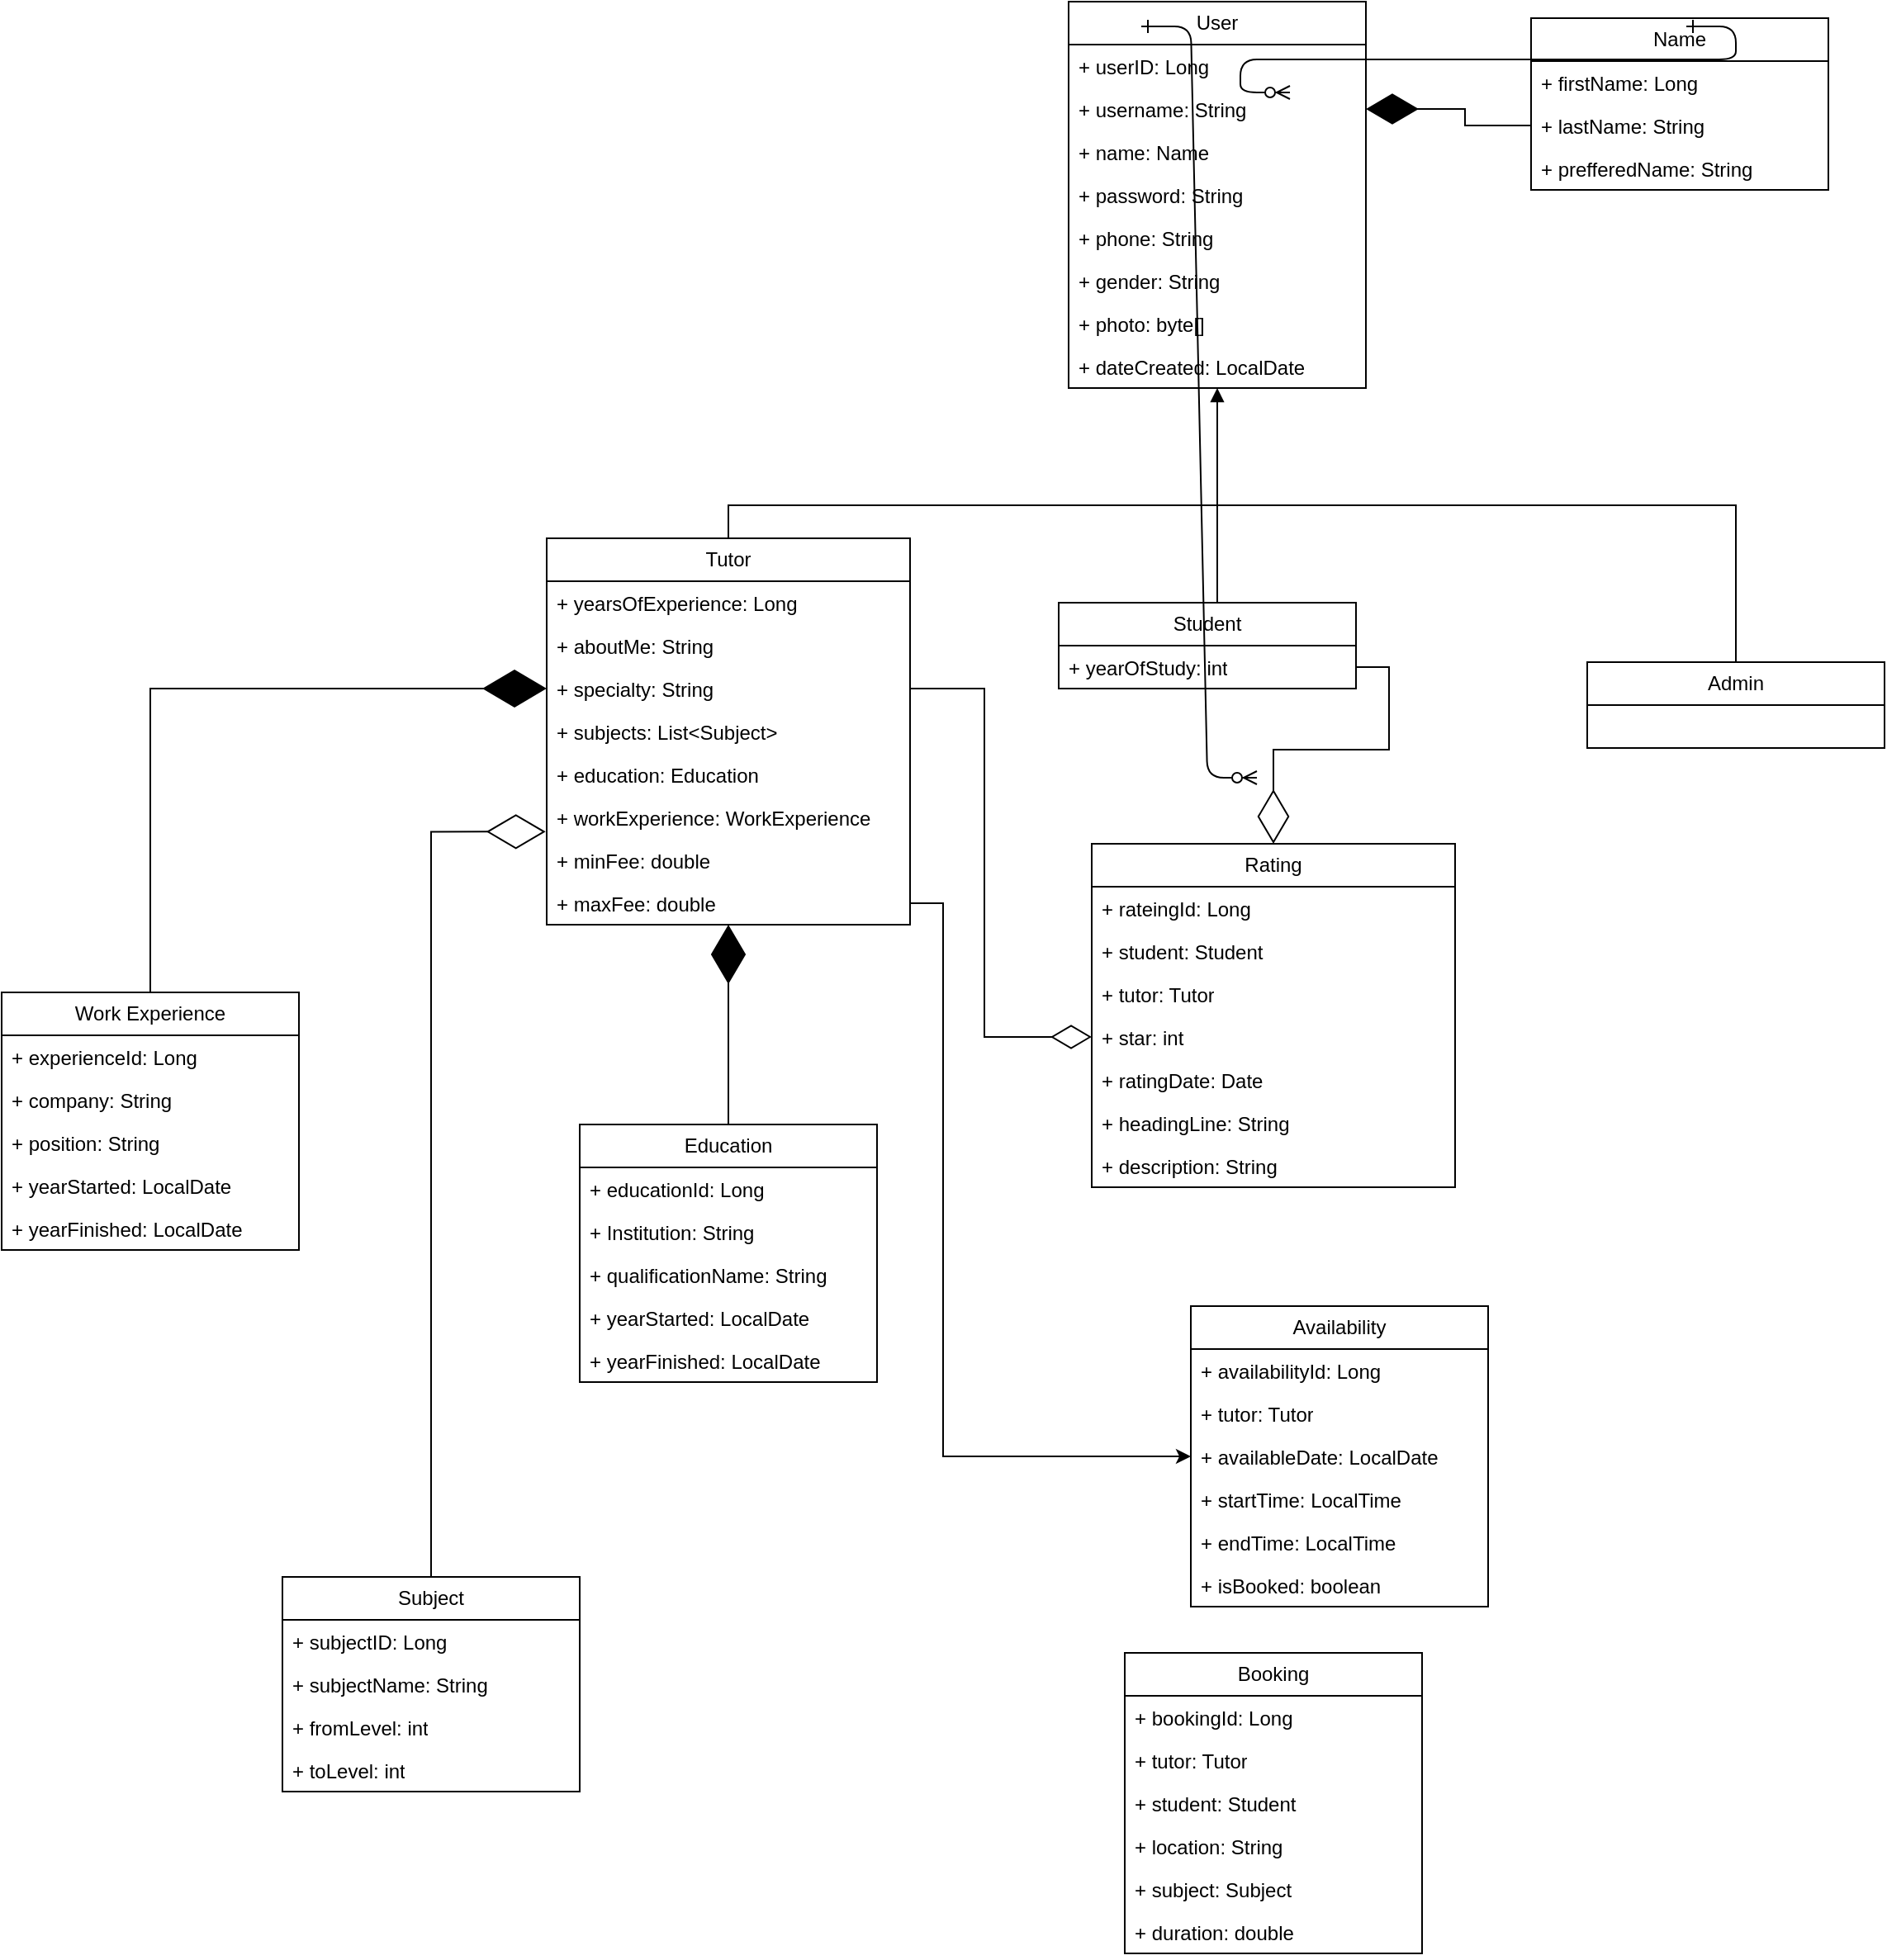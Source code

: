 <mxfile version="26.0.14">
  <diagram id="R2lEEEUBdFMjLlhIrx00" name="Page-1">
    <mxGraphModel dx="3183" dy="1160" grid="1" gridSize="10" guides="1" tooltips="1" connect="1" arrows="1" fold="1" page="1" pageScale="1" pageWidth="850" pageHeight="1100" math="0" shadow="0" extFonts="Permanent Marker^https://fonts.googleapis.com/css?family=Permanent+Marker">
      <root>
        <mxCell id="0" />
        <mxCell id="1" parent="0" />
        <mxCell id="C-vyLk0tnHw3VtMMgP7b-1" value="" style="edgeStyle=entityRelationEdgeStyle;endArrow=ERzeroToMany;startArrow=ERone;endFill=1;startFill=0;" parent="1" target="C-vyLk0tnHw3VtMMgP7b-6" edge="1">
          <mxGeometry width="100" height="100" relative="1" as="geometry">
            <mxPoint x="370" y="165" as="sourcePoint" />
            <mxPoint x="440" y="620" as="targetPoint" />
          </mxGeometry>
        </mxCell>
        <mxCell id="C-vyLk0tnHw3VtMMgP7b-12" value="" style="edgeStyle=entityRelationEdgeStyle;endArrow=ERzeroToMany;startArrow=ERone;endFill=1;startFill=0;" parent="1" target="C-vyLk0tnHw3VtMMgP7b-17" edge="1">
          <mxGeometry width="100" height="100" relative="1" as="geometry">
            <mxPoint x="700" y="165" as="sourcePoint" />
            <mxPoint x="460" y="205" as="targetPoint" />
          </mxGeometry>
        </mxCell>
        <mxCell id="Kp8IrU2oM8nuHVyXuGQP-1" value="" style="shape=partialRectangle;overflow=hidden;connectable=0;fillColor=none;top=0;left=0;bottom=0;right=0;" vertex="1" parent="1">
          <mxGeometry x="120" y="190" width="30" height="30" as="geometry">
            <mxRectangle width="30" height="30" as="alternateBounds" />
          </mxGeometry>
        </mxCell>
        <mxCell id="Kp8IrU2oM8nuHVyXuGQP-97" style="edgeStyle=orthogonalEdgeStyle;rounded=0;orthogonalLoop=1;jettySize=auto;html=1;endArrow=none;startFill=1;startArrow=block;" edge="1" parent="1" source="Kp8IrU2oM8nuHVyXuGQP-28" target="Kp8IrU2oM8nuHVyXuGQP-33">
          <mxGeometry relative="1" as="geometry">
            <mxPoint x="416" y="460" as="targetPoint" />
            <Array as="points">
              <mxPoint x="416" y="470" />
              <mxPoint x="416" y="470" />
            </Array>
          </mxGeometry>
        </mxCell>
        <mxCell id="Kp8IrU2oM8nuHVyXuGQP-28" value="User" style="swimlane;fontStyle=0;childLayout=stackLayout;horizontal=1;startSize=26;fillColor=none;horizontalStack=0;resizeParent=1;resizeParentMax=0;resizeLast=0;collapsible=1;marginBottom=0;whiteSpace=wrap;html=1;" vertex="1" parent="1">
          <mxGeometry x="326" y="150" width="180" height="234" as="geometry" />
        </mxCell>
        <mxCell id="Kp8IrU2oM8nuHVyXuGQP-29" value="+ userID: Long" style="text;strokeColor=none;fillColor=none;align=left;verticalAlign=top;spacingLeft=4;spacingRight=4;overflow=hidden;rotatable=0;points=[[0,0.5],[1,0.5]];portConstraint=eastwest;whiteSpace=wrap;html=1;" vertex="1" parent="Kp8IrU2oM8nuHVyXuGQP-28">
          <mxGeometry y="26" width="180" height="26" as="geometry" />
        </mxCell>
        <mxCell id="Kp8IrU2oM8nuHVyXuGQP-30" value="+ username: String" style="text;strokeColor=none;fillColor=none;align=left;verticalAlign=top;spacingLeft=4;spacingRight=4;overflow=hidden;rotatable=0;points=[[0,0.5],[1,0.5]];portConstraint=eastwest;whiteSpace=wrap;html=1;" vertex="1" parent="Kp8IrU2oM8nuHVyXuGQP-28">
          <mxGeometry y="52" width="180" height="26" as="geometry" />
        </mxCell>
        <mxCell id="Kp8IrU2oM8nuHVyXuGQP-49" value="+ name: Name" style="text;strokeColor=none;fillColor=none;align=left;verticalAlign=top;spacingLeft=4;spacingRight=4;overflow=hidden;rotatable=0;points=[[0,0.5],[1,0.5]];portConstraint=eastwest;whiteSpace=wrap;html=1;" vertex="1" parent="Kp8IrU2oM8nuHVyXuGQP-28">
          <mxGeometry y="78" width="180" height="26" as="geometry" />
        </mxCell>
        <mxCell id="Kp8IrU2oM8nuHVyXuGQP-31" value="+ password: String" style="text;strokeColor=none;fillColor=none;align=left;verticalAlign=top;spacingLeft=4;spacingRight=4;overflow=hidden;rotatable=0;points=[[0,0.5],[1,0.5]];portConstraint=eastwest;whiteSpace=wrap;html=1;" vertex="1" parent="Kp8IrU2oM8nuHVyXuGQP-28">
          <mxGeometry y="104" width="180" height="26" as="geometry" />
        </mxCell>
        <mxCell id="Kp8IrU2oM8nuHVyXuGQP-98" value="+ phone: String" style="text;strokeColor=none;fillColor=none;align=left;verticalAlign=top;spacingLeft=4;spacingRight=4;overflow=hidden;rotatable=0;points=[[0,0.5],[1,0.5]];portConstraint=eastwest;whiteSpace=wrap;html=1;" vertex="1" parent="Kp8IrU2oM8nuHVyXuGQP-28">
          <mxGeometry y="130" width="180" height="26" as="geometry" />
        </mxCell>
        <mxCell id="Kp8IrU2oM8nuHVyXuGQP-106" value="+ gender: String" style="text;strokeColor=none;fillColor=none;align=left;verticalAlign=top;spacingLeft=4;spacingRight=4;overflow=hidden;rotatable=0;points=[[0,0.5],[1,0.5]];portConstraint=eastwest;whiteSpace=wrap;html=1;" vertex="1" parent="Kp8IrU2oM8nuHVyXuGQP-28">
          <mxGeometry y="156" width="180" height="26" as="geometry" />
        </mxCell>
        <mxCell id="Kp8IrU2oM8nuHVyXuGQP-63" value="+ photo: byte[]" style="text;strokeColor=none;fillColor=none;align=left;verticalAlign=top;spacingLeft=4;spacingRight=4;overflow=hidden;rotatable=0;points=[[0,0.5],[1,0.5]];portConstraint=eastwest;whiteSpace=wrap;html=1;" vertex="1" parent="Kp8IrU2oM8nuHVyXuGQP-28">
          <mxGeometry y="182" width="180" height="26" as="geometry" />
        </mxCell>
        <mxCell id="Kp8IrU2oM8nuHVyXuGQP-56" value="+ dateCreated: LocalDate" style="text;strokeColor=none;fillColor=none;align=left;verticalAlign=top;spacingLeft=4;spacingRight=4;overflow=hidden;rotatable=0;points=[[0,0.5],[1,0.5]];portConstraint=eastwest;whiteSpace=wrap;html=1;" vertex="1" parent="Kp8IrU2oM8nuHVyXuGQP-28">
          <mxGeometry y="208" width="180" height="26" as="geometry" />
        </mxCell>
        <mxCell id="Kp8IrU2oM8nuHVyXuGQP-33" value="Student" style="swimlane;fontStyle=0;childLayout=stackLayout;horizontal=1;startSize=26;fillColor=none;horizontalStack=0;resizeParent=1;resizeParentMax=0;resizeLast=0;collapsible=1;marginBottom=0;whiteSpace=wrap;html=1;" vertex="1" parent="1">
          <mxGeometry x="320" y="514" width="180" height="52" as="geometry" />
        </mxCell>
        <mxCell id="Kp8IrU2oM8nuHVyXuGQP-34" value="+ yearOfStudy: int" style="text;strokeColor=none;fillColor=none;align=left;verticalAlign=top;spacingLeft=4;spacingRight=4;overflow=hidden;rotatable=0;points=[[0,0.5],[1,0.5]];portConstraint=eastwest;whiteSpace=wrap;html=1;" vertex="1" parent="Kp8IrU2oM8nuHVyXuGQP-33">
          <mxGeometry y="26" width="180" height="26" as="geometry" />
        </mxCell>
        <mxCell id="Kp8IrU2oM8nuHVyXuGQP-37" value="Admin" style="swimlane;fontStyle=0;childLayout=stackLayout;horizontal=1;startSize=26;fillColor=none;horizontalStack=0;resizeParent=1;resizeParentMax=0;resizeLast=0;collapsible=1;marginBottom=0;whiteSpace=wrap;html=1;" vertex="1" parent="1">
          <mxGeometry x="640" y="550" width="180" height="52" as="geometry" />
        </mxCell>
        <mxCell id="Kp8IrU2oM8nuHVyXuGQP-85" style="edgeStyle=orthogonalEdgeStyle;rounded=0;orthogonalLoop=1;jettySize=auto;html=1;entryX=0.5;entryY=0;entryDx=0;entryDy=0;endArrow=none;startFill=1;startArrow=diamondThin;targetPerimeterSpacing=8;sourcePerimeterSpacing=0;startSize=33;" edge="1" parent="1" source="Kp8IrU2oM8nuHVyXuGQP-41" target="Kp8IrU2oM8nuHVyXuGQP-64">
          <mxGeometry relative="1" as="geometry" />
        </mxCell>
        <mxCell id="Kp8IrU2oM8nuHVyXuGQP-96" style="edgeStyle=orthogonalEdgeStyle;rounded=0;orthogonalLoop=1;jettySize=auto;html=1;exitX=0.5;exitY=0;exitDx=0;exitDy=0;entryX=0.5;entryY=0;entryDx=0;entryDy=0;endArrow=none;startFill=0;" edge="1" parent="1" source="Kp8IrU2oM8nuHVyXuGQP-41" target="Kp8IrU2oM8nuHVyXuGQP-37">
          <mxGeometry relative="1" as="geometry">
            <mxPoint x="100" y="460" as="sourcePoint" />
            <mxPoint x="730" y="535" as="targetPoint" />
          </mxGeometry>
        </mxCell>
        <mxCell id="Kp8IrU2oM8nuHVyXuGQP-41" value="Tutor" style="swimlane;fontStyle=0;childLayout=stackLayout;horizontal=1;startSize=26;fillColor=none;horizontalStack=0;resizeParent=1;resizeParentMax=0;resizeLast=0;collapsible=1;marginBottom=0;whiteSpace=wrap;html=1;" vertex="1" parent="1">
          <mxGeometry x="10" y="475" width="220" height="234" as="geometry" />
        </mxCell>
        <mxCell id="Kp8IrU2oM8nuHVyXuGQP-42" value="+ yearsOfExperience: Long" style="text;strokeColor=none;fillColor=none;align=left;verticalAlign=top;spacingLeft=4;spacingRight=4;overflow=hidden;rotatable=0;points=[[0,0.5],[1,0.5]];portConstraint=eastwest;whiteSpace=wrap;html=1;" vertex="1" parent="Kp8IrU2oM8nuHVyXuGQP-41">
          <mxGeometry y="26" width="220" height="26" as="geometry" />
        </mxCell>
        <mxCell id="Kp8IrU2oM8nuHVyXuGQP-43" value="+ aboutMe: String" style="text;strokeColor=none;fillColor=none;align=left;verticalAlign=top;spacingLeft=4;spacingRight=4;overflow=hidden;rotatable=0;points=[[0,0.5],[1,0.5]];portConstraint=eastwest;whiteSpace=wrap;html=1;" vertex="1" parent="Kp8IrU2oM8nuHVyXuGQP-41">
          <mxGeometry y="52" width="220" height="26" as="geometry" />
        </mxCell>
        <mxCell id="Kp8IrU2oM8nuHVyXuGQP-79" value="+ specialty: String" style="text;strokeColor=none;fillColor=none;align=left;verticalAlign=top;spacingLeft=4;spacingRight=4;overflow=hidden;rotatable=0;points=[[0,0.5],[1,0.5]];portConstraint=eastwest;whiteSpace=wrap;html=1;" vertex="1" parent="Kp8IrU2oM8nuHVyXuGQP-41">
          <mxGeometry y="78" width="220" height="26" as="geometry" />
        </mxCell>
        <mxCell id="Kp8IrU2oM8nuHVyXuGQP-107" value="+ subjects: List&amp;lt;Subject&amp;gt;" style="text;strokeColor=none;fillColor=none;align=left;verticalAlign=top;spacingLeft=4;spacingRight=4;overflow=hidden;rotatable=0;points=[[0,0.5],[1,0.5]];portConstraint=eastwest;whiteSpace=wrap;html=1;" vertex="1" parent="Kp8IrU2oM8nuHVyXuGQP-41">
          <mxGeometry y="104" width="220" height="26" as="geometry" />
        </mxCell>
        <mxCell id="Kp8IrU2oM8nuHVyXuGQP-70" value="+ education: Education" style="text;strokeColor=none;fillColor=none;align=left;verticalAlign=top;spacingLeft=4;spacingRight=4;overflow=hidden;rotatable=0;points=[[0,0.5],[1,0.5]];portConstraint=eastwest;whiteSpace=wrap;html=1;" vertex="1" parent="Kp8IrU2oM8nuHVyXuGQP-41">
          <mxGeometry y="130" width="220" height="26" as="geometry" />
        </mxCell>
        <mxCell id="Kp8IrU2oM8nuHVyXuGQP-108" value="+ workExperience: WorkExperience" style="text;strokeColor=none;fillColor=none;align=left;verticalAlign=top;spacingLeft=4;spacingRight=4;overflow=hidden;rotatable=0;points=[[0,0.5],[1,0.5]];portConstraint=eastwest;whiteSpace=wrap;html=1;" vertex="1" parent="Kp8IrU2oM8nuHVyXuGQP-41">
          <mxGeometry y="156" width="220" height="26" as="geometry" />
        </mxCell>
        <mxCell id="Kp8IrU2oM8nuHVyXuGQP-80" value="+ minFee: double" style="text;strokeColor=none;fillColor=none;align=left;verticalAlign=top;spacingLeft=4;spacingRight=4;overflow=hidden;rotatable=0;points=[[0,0.5],[1,0.5]];portConstraint=eastwest;whiteSpace=wrap;html=1;" vertex="1" parent="Kp8IrU2oM8nuHVyXuGQP-41">
          <mxGeometry y="182" width="220" height="26" as="geometry" />
        </mxCell>
        <mxCell id="Kp8IrU2oM8nuHVyXuGQP-81" value="+ maxFee: double" style="text;strokeColor=none;fillColor=none;align=left;verticalAlign=top;spacingLeft=4;spacingRight=4;overflow=hidden;rotatable=0;points=[[0,0.5],[1,0.5]];portConstraint=eastwest;whiteSpace=wrap;html=1;" vertex="1" parent="Kp8IrU2oM8nuHVyXuGQP-41">
          <mxGeometry y="208" width="220" height="26" as="geometry" />
        </mxCell>
        <mxCell id="Kp8IrU2oM8nuHVyXuGQP-45" value="Subject" style="swimlane;fontStyle=0;childLayout=stackLayout;horizontal=1;startSize=26;fillColor=none;horizontalStack=0;resizeParent=1;resizeParentMax=0;resizeLast=0;collapsible=1;marginBottom=0;whiteSpace=wrap;html=1;" vertex="1" parent="1">
          <mxGeometry x="-150" y="1104" width="180" height="130" as="geometry" />
        </mxCell>
        <mxCell id="Kp8IrU2oM8nuHVyXuGQP-46" value="+ subjectID: Long" style="text;strokeColor=none;fillColor=none;align=left;verticalAlign=top;spacingLeft=4;spacingRight=4;overflow=hidden;rotatable=0;points=[[0,0.5],[1,0.5]];portConstraint=eastwest;whiteSpace=wrap;html=1;" vertex="1" parent="Kp8IrU2oM8nuHVyXuGQP-45">
          <mxGeometry y="26" width="180" height="26" as="geometry" />
        </mxCell>
        <mxCell id="Kp8IrU2oM8nuHVyXuGQP-77" value="+ subjectName: String" style="text;strokeColor=none;fillColor=none;align=left;verticalAlign=top;spacingLeft=4;spacingRight=4;overflow=hidden;rotatable=0;points=[[0,0.5],[1,0.5]];portConstraint=eastwest;whiteSpace=wrap;html=1;" vertex="1" parent="Kp8IrU2oM8nuHVyXuGQP-45">
          <mxGeometry y="52" width="180" height="26" as="geometry" />
        </mxCell>
        <mxCell id="Kp8IrU2oM8nuHVyXuGQP-71" value="+ fromLevel: int" style="text;strokeColor=none;fillColor=none;align=left;verticalAlign=top;spacingLeft=4;spacingRight=4;overflow=hidden;rotatable=0;points=[[0,0.5],[1,0.5]];portConstraint=eastwest;whiteSpace=wrap;html=1;" vertex="1" parent="Kp8IrU2oM8nuHVyXuGQP-45">
          <mxGeometry y="78" width="180" height="26" as="geometry" />
        </mxCell>
        <mxCell id="Kp8IrU2oM8nuHVyXuGQP-78" value="+ toLevel: int" style="text;strokeColor=none;fillColor=none;align=left;verticalAlign=top;spacingLeft=4;spacingRight=4;overflow=hidden;rotatable=0;points=[[0,0.5],[1,0.5]];portConstraint=eastwest;whiteSpace=wrap;html=1;" vertex="1" parent="Kp8IrU2oM8nuHVyXuGQP-45">
          <mxGeometry y="104" width="180" height="26" as="geometry" />
        </mxCell>
        <mxCell id="Kp8IrU2oM8nuHVyXuGQP-50" value="Name" style="swimlane;fontStyle=0;childLayout=stackLayout;horizontal=1;startSize=26;fillColor=none;horizontalStack=0;resizeParent=1;resizeParentMax=0;resizeLast=0;collapsible=1;marginBottom=0;whiteSpace=wrap;html=1;" vertex="1" parent="1">
          <mxGeometry x="606" y="160" width="180" height="104" as="geometry" />
        </mxCell>
        <mxCell id="Kp8IrU2oM8nuHVyXuGQP-51" value="+ firstName: Long" style="text;strokeColor=none;fillColor=none;align=left;verticalAlign=top;spacingLeft=4;spacingRight=4;overflow=hidden;rotatable=0;points=[[0,0.5],[1,0.5]];portConstraint=eastwest;whiteSpace=wrap;html=1;" vertex="1" parent="Kp8IrU2oM8nuHVyXuGQP-50">
          <mxGeometry y="26" width="180" height="26" as="geometry" />
        </mxCell>
        <mxCell id="Kp8IrU2oM8nuHVyXuGQP-52" value="+ lastName: String" style="text;strokeColor=none;fillColor=none;align=left;verticalAlign=top;spacingLeft=4;spacingRight=4;overflow=hidden;rotatable=0;points=[[0,0.5],[1,0.5]];portConstraint=eastwest;whiteSpace=wrap;html=1;" vertex="1" parent="Kp8IrU2oM8nuHVyXuGQP-50">
          <mxGeometry y="52" width="180" height="26" as="geometry" />
        </mxCell>
        <mxCell id="Kp8IrU2oM8nuHVyXuGQP-53" value="+ prefferedName: String" style="text;strokeColor=none;fillColor=none;align=left;verticalAlign=top;spacingLeft=4;spacingRight=4;overflow=hidden;rotatable=0;points=[[0,0.5],[1,0.5]];portConstraint=eastwest;whiteSpace=wrap;html=1;" vertex="1" parent="Kp8IrU2oM8nuHVyXuGQP-50">
          <mxGeometry y="78" width="180" height="26" as="geometry" />
        </mxCell>
        <mxCell id="Kp8IrU2oM8nuHVyXuGQP-55" style="edgeStyle=orthogonalEdgeStyle;rounded=0;orthogonalLoop=1;jettySize=auto;html=1;entryX=1;entryY=0.5;entryDx=0;entryDy=0;endArrow=diamondThin;endFill=1;endSize=29;" edge="1" parent="1" source="Kp8IrU2oM8nuHVyXuGQP-52" target="Kp8IrU2oM8nuHVyXuGQP-30">
          <mxGeometry relative="1" as="geometry" />
        </mxCell>
        <mxCell id="Kp8IrU2oM8nuHVyXuGQP-57" value="Booking" style="swimlane;fontStyle=0;childLayout=stackLayout;horizontal=1;startSize=26;fillColor=none;horizontalStack=0;resizeParent=1;resizeParentMax=0;resizeLast=0;collapsible=1;marginBottom=0;whiteSpace=wrap;html=1;" vertex="1" parent="1">
          <mxGeometry x="360" y="1150" width="180" height="182" as="geometry" />
        </mxCell>
        <mxCell id="Kp8IrU2oM8nuHVyXuGQP-58" value="+ bookingId: Long" style="text;strokeColor=none;fillColor=none;align=left;verticalAlign=top;spacingLeft=4;spacingRight=4;overflow=hidden;rotatable=0;points=[[0,0.5],[1,0.5]];portConstraint=eastwest;whiteSpace=wrap;html=1;" vertex="1" parent="Kp8IrU2oM8nuHVyXuGQP-57">
          <mxGeometry y="26" width="180" height="26" as="geometry" />
        </mxCell>
        <mxCell id="Kp8IrU2oM8nuHVyXuGQP-59" value="+ tutor: Tutor" style="text;strokeColor=none;fillColor=none;align=left;verticalAlign=top;spacingLeft=4;spacingRight=4;overflow=hidden;rotatable=0;points=[[0,0.5],[1,0.5]];portConstraint=eastwest;whiteSpace=wrap;html=1;" vertex="1" parent="Kp8IrU2oM8nuHVyXuGQP-57">
          <mxGeometry y="52" width="180" height="26" as="geometry" />
        </mxCell>
        <mxCell id="Kp8IrU2oM8nuHVyXuGQP-62" value="+ student: Student" style="text;strokeColor=none;fillColor=none;align=left;verticalAlign=top;spacingLeft=4;spacingRight=4;overflow=hidden;rotatable=0;points=[[0,0.5],[1,0.5]];portConstraint=eastwest;whiteSpace=wrap;html=1;" vertex="1" parent="Kp8IrU2oM8nuHVyXuGQP-57">
          <mxGeometry y="78" width="180" height="26" as="geometry" />
        </mxCell>
        <mxCell id="Kp8IrU2oM8nuHVyXuGQP-60" value="+ location: String" style="text;strokeColor=none;fillColor=none;align=left;verticalAlign=top;spacingLeft=4;spacingRight=4;overflow=hidden;rotatable=0;points=[[0,0.5],[1,0.5]];portConstraint=eastwest;whiteSpace=wrap;html=1;" vertex="1" parent="Kp8IrU2oM8nuHVyXuGQP-57">
          <mxGeometry y="104" width="180" height="26" as="geometry" />
        </mxCell>
        <mxCell id="Kp8IrU2oM8nuHVyXuGQP-86" value="+ subject: Subject" style="text;strokeColor=none;fillColor=none;align=left;verticalAlign=top;spacingLeft=4;spacingRight=4;overflow=hidden;rotatable=0;points=[[0,0.5],[1,0.5]];portConstraint=eastwest;whiteSpace=wrap;html=1;" vertex="1" parent="Kp8IrU2oM8nuHVyXuGQP-57">
          <mxGeometry y="130" width="180" height="26" as="geometry" />
        </mxCell>
        <mxCell id="Kp8IrU2oM8nuHVyXuGQP-61" value="+ duration: double" style="text;strokeColor=none;fillColor=none;align=left;verticalAlign=top;spacingLeft=4;spacingRight=4;overflow=hidden;rotatable=0;points=[[0,0.5],[1,0.5]];portConstraint=eastwest;whiteSpace=wrap;html=1;" vertex="1" parent="Kp8IrU2oM8nuHVyXuGQP-57">
          <mxGeometry y="156" width="180" height="26" as="geometry" />
        </mxCell>
        <mxCell id="Kp8IrU2oM8nuHVyXuGQP-64" value="Education" style="swimlane;fontStyle=0;childLayout=stackLayout;horizontal=1;startSize=26;fillColor=none;horizontalStack=0;resizeParent=1;resizeParentMax=0;resizeLast=0;collapsible=1;marginBottom=0;whiteSpace=wrap;html=1;" vertex="1" parent="1">
          <mxGeometry x="30" y="830" width="180" height="156" as="geometry" />
        </mxCell>
        <mxCell id="Kp8IrU2oM8nuHVyXuGQP-65" value="+ educationId: Long" style="text;strokeColor=none;fillColor=none;align=left;verticalAlign=top;spacingLeft=4;spacingRight=4;overflow=hidden;rotatable=0;points=[[0,0.5],[1,0.5]];portConstraint=eastwest;whiteSpace=wrap;html=1;" vertex="1" parent="Kp8IrU2oM8nuHVyXuGQP-64">
          <mxGeometry y="26" width="180" height="26" as="geometry" />
        </mxCell>
        <mxCell id="Kp8IrU2oM8nuHVyXuGQP-66" value="+ Institution: String" style="text;strokeColor=none;fillColor=none;align=left;verticalAlign=top;spacingLeft=4;spacingRight=4;overflow=hidden;rotatable=0;points=[[0,0.5],[1,0.5]];portConstraint=eastwest;whiteSpace=wrap;html=1;" vertex="1" parent="Kp8IrU2oM8nuHVyXuGQP-64">
          <mxGeometry y="52" width="180" height="26" as="geometry" />
        </mxCell>
        <mxCell id="Kp8IrU2oM8nuHVyXuGQP-69" value="+ qualificationName: String" style="text;strokeColor=none;fillColor=none;align=left;verticalAlign=top;spacingLeft=4;spacingRight=4;overflow=hidden;rotatable=0;points=[[0,0.5],[1,0.5]];portConstraint=eastwest;whiteSpace=wrap;html=1;" vertex="1" parent="Kp8IrU2oM8nuHVyXuGQP-64">
          <mxGeometry y="78" width="180" height="26" as="geometry" />
        </mxCell>
        <mxCell id="Kp8IrU2oM8nuHVyXuGQP-67" value="+ yearStarted: LocalDate" style="text;strokeColor=none;fillColor=none;align=left;verticalAlign=top;spacingLeft=4;spacingRight=4;overflow=hidden;rotatable=0;points=[[0,0.5],[1,0.5]];portConstraint=eastwest;whiteSpace=wrap;html=1;" vertex="1" parent="Kp8IrU2oM8nuHVyXuGQP-64">
          <mxGeometry y="104" width="180" height="26" as="geometry" />
        </mxCell>
        <mxCell id="Kp8IrU2oM8nuHVyXuGQP-68" value="+ yearFinished: LocalDate" style="text;strokeColor=none;fillColor=none;align=left;verticalAlign=top;spacingLeft=4;spacingRight=4;overflow=hidden;rotatable=0;points=[[0,0.5],[1,0.5]];portConstraint=eastwest;whiteSpace=wrap;html=1;" vertex="1" parent="Kp8IrU2oM8nuHVyXuGQP-64">
          <mxGeometry y="130" width="180" height="26" as="geometry" />
        </mxCell>
        <mxCell id="Kp8IrU2oM8nuHVyXuGQP-88" value="Availability" style="swimlane;fontStyle=0;childLayout=stackLayout;horizontal=1;startSize=26;fillColor=none;horizontalStack=0;resizeParent=1;resizeParentMax=0;resizeLast=0;collapsible=1;marginBottom=0;whiteSpace=wrap;html=1;" vertex="1" parent="1">
          <mxGeometry x="400" y="940" width="180" height="182" as="geometry" />
        </mxCell>
        <mxCell id="Kp8IrU2oM8nuHVyXuGQP-89" value="+ availabilityId: Long" style="text;strokeColor=none;fillColor=none;align=left;verticalAlign=top;spacingLeft=4;spacingRight=4;overflow=hidden;rotatable=0;points=[[0,0.5],[1,0.5]];portConstraint=eastwest;whiteSpace=wrap;html=1;" vertex="1" parent="Kp8IrU2oM8nuHVyXuGQP-88">
          <mxGeometry y="26" width="180" height="26" as="geometry" />
        </mxCell>
        <mxCell id="Kp8IrU2oM8nuHVyXuGQP-90" value="+ tutor: Tutor" style="text;strokeColor=none;fillColor=none;align=left;verticalAlign=top;spacingLeft=4;spacingRight=4;overflow=hidden;rotatable=0;points=[[0,0.5],[1,0.5]];portConstraint=eastwest;whiteSpace=wrap;html=1;" vertex="1" parent="Kp8IrU2oM8nuHVyXuGQP-88">
          <mxGeometry y="52" width="180" height="26" as="geometry" />
        </mxCell>
        <mxCell id="Kp8IrU2oM8nuHVyXuGQP-92" value="+ availableDate: LocalDate" style="text;strokeColor=none;fillColor=none;align=left;verticalAlign=top;spacingLeft=4;spacingRight=4;overflow=hidden;rotatable=0;points=[[0,0.5],[1,0.5]];portConstraint=eastwest;whiteSpace=wrap;html=1;" vertex="1" parent="Kp8IrU2oM8nuHVyXuGQP-88">
          <mxGeometry y="78" width="180" height="26" as="geometry" />
        </mxCell>
        <mxCell id="Kp8IrU2oM8nuHVyXuGQP-93" value="+ startTime: LocalTime" style="text;strokeColor=none;fillColor=none;align=left;verticalAlign=top;spacingLeft=4;spacingRight=4;overflow=hidden;rotatable=0;points=[[0,0.5],[1,0.5]];portConstraint=eastwest;whiteSpace=wrap;html=1;" vertex="1" parent="Kp8IrU2oM8nuHVyXuGQP-88">
          <mxGeometry y="104" width="180" height="26" as="geometry" />
        </mxCell>
        <mxCell id="Kp8IrU2oM8nuHVyXuGQP-94" value="+ endTime: LocalTime" style="text;strokeColor=none;fillColor=none;align=left;verticalAlign=top;spacingLeft=4;spacingRight=4;overflow=hidden;rotatable=0;points=[[0,0.5],[1,0.5]];portConstraint=eastwest;whiteSpace=wrap;html=1;" vertex="1" parent="Kp8IrU2oM8nuHVyXuGQP-88">
          <mxGeometry y="130" width="180" height="26" as="geometry" />
        </mxCell>
        <mxCell id="Kp8IrU2oM8nuHVyXuGQP-95" value="+ isBooked: boolean" style="text;strokeColor=none;fillColor=none;align=left;verticalAlign=top;spacingLeft=4;spacingRight=4;overflow=hidden;rotatable=0;points=[[0,0.5],[1,0.5]];portConstraint=eastwest;whiteSpace=wrap;html=1;" vertex="1" parent="Kp8IrU2oM8nuHVyXuGQP-88">
          <mxGeometry y="156" width="180" height="26" as="geometry" />
        </mxCell>
        <mxCell id="Kp8IrU2oM8nuHVyXuGQP-105" style="edgeStyle=orthogonalEdgeStyle;rounded=0;orthogonalLoop=1;jettySize=auto;html=1;entryX=0;entryY=0.5;entryDx=0;entryDy=0;endArrow=diamondThin;endFill=1;startSize=6;endSize=36;" edge="1" parent="1" source="Kp8IrU2oM8nuHVyXuGQP-99" target="Kp8IrU2oM8nuHVyXuGQP-79">
          <mxGeometry relative="1" as="geometry" />
        </mxCell>
        <mxCell id="Kp8IrU2oM8nuHVyXuGQP-99" value="Work Experience" style="swimlane;fontStyle=0;childLayout=stackLayout;horizontal=1;startSize=26;fillColor=none;horizontalStack=0;resizeParent=1;resizeParentMax=0;resizeLast=0;collapsible=1;marginBottom=0;whiteSpace=wrap;html=1;" vertex="1" parent="1">
          <mxGeometry x="-320" y="750" width="180" height="156" as="geometry" />
        </mxCell>
        <mxCell id="Kp8IrU2oM8nuHVyXuGQP-100" value="+ experienceId: Long" style="text;strokeColor=none;fillColor=none;align=left;verticalAlign=top;spacingLeft=4;spacingRight=4;overflow=hidden;rotatable=0;points=[[0,0.5],[1,0.5]];portConstraint=eastwest;whiteSpace=wrap;html=1;" vertex="1" parent="Kp8IrU2oM8nuHVyXuGQP-99">
          <mxGeometry y="26" width="180" height="26" as="geometry" />
        </mxCell>
        <mxCell id="Kp8IrU2oM8nuHVyXuGQP-101" value="+ company: String" style="text;strokeColor=none;fillColor=none;align=left;verticalAlign=top;spacingLeft=4;spacingRight=4;overflow=hidden;rotatable=0;points=[[0,0.5],[1,0.5]];portConstraint=eastwest;whiteSpace=wrap;html=1;" vertex="1" parent="Kp8IrU2oM8nuHVyXuGQP-99">
          <mxGeometry y="52" width="180" height="26" as="geometry" />
        </mxCell>
        <mxCell id="Kp8IrU2oM8nuHVyXuGQP-102" value="+ position: String" style="text;strokeColor=none;fillColor=none;align=left;verticalAlign=top;spacingLeft=4;spacingRight=4;overflow=hidden;rotatable=0;points=[[0,0.5],[1,0.5]];portConstraint=eastwest;whiteSpace=wrap;html=1;" vertex="1" parent="Kp8IrU2oM8nuHVyXuGQP-99">
          <mxGeometry y="78" width="180" height="26" as="geometry" />
        </mxCell>
        <mxCell id="Kp8IrU2oM8nuHVyXuGQP-103" value="+ yearStarted: LocalDate" style="text;strokeColor=none;fillColor=none;align=left;verticalAlign=top;spacingLeft=4;spacingRight=4;overflow=hidden;rotatable=0;points=[[0,0.5],[1,0.5]];portConstraint=eastwest;whiteSpace=wrap;html=1;" vertex="1" parent="Kp8IrU2oM8nuHVyXuGQP-99">
          <mxGeometry y="104" width="180" height="26" as="geometry" />
        </mxCell>
        <mxCell id="Kp8IrU2oM8nuHVyXuGQP-104" value="+ yearFinished: LocalDate" style="text;strokeColor=none;fillColor=none;align=left;verticalAlign=top;spacingLeft=4;spacingRight=4;overflow=hidden;rotatable=0;points=[[0,0.5],[1,0.5]];portConstraint=eastwest;whiteSpace=wrap;html=1;" vertex="1" parent="Kp8IrU2oM8nuHVyXuGQP-99">
          <mxGeometry y="130" width="180" height="26" as="geometry" />
        </mxCell>
        <mxCell id="Kp8IrU2oM8nuHVyXuGQP-111" value="Rating" style="swimlane;fontStyle=0;childLayout=stackLayout;horizontal=1;startSize=26;fillColor=none;horizontalStack=0;resizeParent=1;resizeParentMax=0;resizeLast=0;collapsible=1;marginBottom=0;whiteSpace=wrap;html=1;" vertex="1" parent="1">
          <mxGeometry x="340" y="660" width="220" height="208" as="geometry" />
        </mxCell>
        <mxCell id="Kp8IrU2oM8nuHVyXuGQP-112" value="+ rateingId: Long" style="text;strokeColor=none;fillColor=none;align=left;verticalAlign=top;spacingLeft=4;spacingRight=4;overflow=hidden;rotatable=0;points=[[0,0.5],[1,0.5]];portConstraint=eastwest;whiteSpace=wrap;html=1;" vertex="1" parent="Kp8IrU2oM8nuHVyXuGQP-111">
          <mxGeometry y="26" width="220" height="26" as="geometry" />
        </mxCell>
        <mxCell id="Kp8IrU2oM8nuHVyXuGQP-113" value="+ student: Student" style="text;strokeColor=none;fillColor=none;align=left;verticalAlign=top;spacingLeft=4;spacingRight=4;overflow=hidden;rotatable=0;points=[[0,0.5],[1,0.5]];portConstraint=eastwest;whiteSpace=wrap;html=1;" vertex="1" parent="Kp8IrU2oM8nuHVyXuGQP-111">
          <mxGeometry y="52" width="220" height="26" as="geometry" />
        </mxCell>
        <mxCell id="Kp8IrU2oM8nuHVyXuGQP-121" value="+ tutor: Tutor" style="text;strokeColor=none;fillColor=none;align=left;verticalAlign=top;spacingLeft=4;spacingRight=4;overflow=hidden;rotatable=0;points=[[0,0.5],[1,0.5]];portConstraint=eastwest;whiteSpace=wrap;html=1;" vertex="1" parent="Kp8IrU2oM8nuHVyXuGQP-111">
          <mxGeometry y="78" width="220" height="26" as="geometry" />
        </mxCell>
        <mxCell id="Kp8IrU2oM8nuHVyXuGQP-114" value="+ star: int" style="text;strokeColor=none;fillColor=none;align=left;verticalAlign=top;spacingLeft=4;spacingRight=4;overflow=hidden;rotatable=0;points=[[0,0.5],[1,0.5]];portConstraint=eastwest;whiteSpace=wrap;html=1;" vertex="1" parent="Kp8IrU2oM8nuHVyXuGQP-111">
          <mxGeometry y="104" width="220" height="26" as="geometry" />
        </mxCell>
        <mxCell id="Kp8IrU2oM8nuHVyXuGQP-115" value="+ ratingDate: Date" style="text;strokeColor=none;fillColor=none;align=left;verticalAlign=top;spacingLeft=4;spacingRight=4;overflow=hidden;rotatable=0;points=[[0,0.5],[1,0.5]];portConstraint=eastwest;whiteSpace=wrap;html=1;" vertex="1" parent="Kp8IrU2oM8nuHVyXuGQP-111">
          <mxGeometry y="130" width="220" height="26" as="geometry" />
        </mxCell>
        <mxCell id="Kp8IrU2oM8nuHVyXuGQP-120" value="+ headingLine: String" style="text;strokeColor=none;fillColor=none;align=left;verticalAlign=top;spacingLeft=4;spacingRight=4;overflow=hidden;rotatable=0;points=[[0,0.5],[1,0.5]];portConstraint=eastwest;whiteSpace=wrap;html=1;" vertex="1" parent="Kp8IrU2oM8nuHVyXuGQP-111">
          <mxGeometry y="156" width="220" height="26" as="geometry" />
        </mxCell>
        <mxCell id="Kp8IrU2oM8nuHVyXuGQP-116" value="+ description: String" style="text;strokeColor=none;fillColor=none;align=left;verticalAlign=top;spacingLeft=4;spacingRight=4;overflow=hidden;rotatable=0;points=[[0,0.5],[1,0.5]];portConstraint=eastwest;whiteSpace=wrap;html=1;" vertex="1" parent="Kp8IrU2oM8nuHVyXuGQP-111">
          <mxGeometry y="182" width="220" height="26" as="geometry" />
        </mxCell>
        <mxCell id="Kp8IrU2oM8nuHVyXuGQP-123" style="edgeStyle=orthogonalEdgeStyle;rounded=0;orthogonalLoop=1;jettySize=auto;html=1;entryX=-0.003;entryY=-0.167;entryDx=0;entryDy=0;entryPerimeter=0;endArrow=diamondThin;endFill=0;startSize=6;endSize=33;" edge="1" parent="1" source="Kp8IrU2oM8nuHVyXuGQP-45" target="Kp8IrU2oM8nuHVyXuGQP-80">
          <mxGeometry relative="1" as="geometry" />
        </mxCell>
        <mxCell id="Kp8IrU2oM8nuHVyXuGQP-124" style="edgeStyle=orthogonalEdgeStyle;rounded=0;orthogonalLoop=1;jettySize=auto;html=1;endSize=22;endArrow=diamondThin;endFill=0;" edge="1" parent="1" source="Kp8IrU2oM8nuHVyXuGQP-79" target="Kp8IrU2oM8nuHVyXuGQP-114">
          <mxGeometry relative="1" as="geometry" />
        </mxCell>
        <mxCell id="Kp8IrU2oM8nuHVyXuGQP-125" style="edgeStyle=orthogonalEdgeStyle;rounded=0;orthogonalLoop=1;jettySize=auto;html=1;entryX=0.5;entryY=0;entryDx=0;entryDy=0;endArrow=diamondThin;endFill=0;endSize=30;" edge="1" parent="1" source="Kp8IrU2oM8nuHVyXuGQP-34" target="Kp8IrU2oM8nuHVyXuGQP-111">
          <mxGeometry relative="1" as="geometry" />
        </mxCell>
        <mxCell id="Kp8IrU2oM8nuHVyXuGQP-126" style="edgeStyle=orthogonalEdgeStyle;rounded=0;orthogonalLoop=1;jettySize=auto;html=1;exitX=1;exitY=0.5;exitDx=0;exitDy=0;entryX=0;entryY=0.5;entryDx=0;entryDy=0;" edge="1" parent="1" source="Kp8IrU2oM8nuHVyXuGQP-81" target="Kp8IrU2oM8nuHVyXuGQP-88">
          <mxGeometry relative="1" as="geometry">
            <Array as="points">
              <mxPoint x="250" y="696" />
              <mxPoint x="250" y="1031" />
            </Array>
          </mxGeometry>
        </mxCell>
      </root>
    </mxGraphModel>
  </diagram>
</mxfile>
